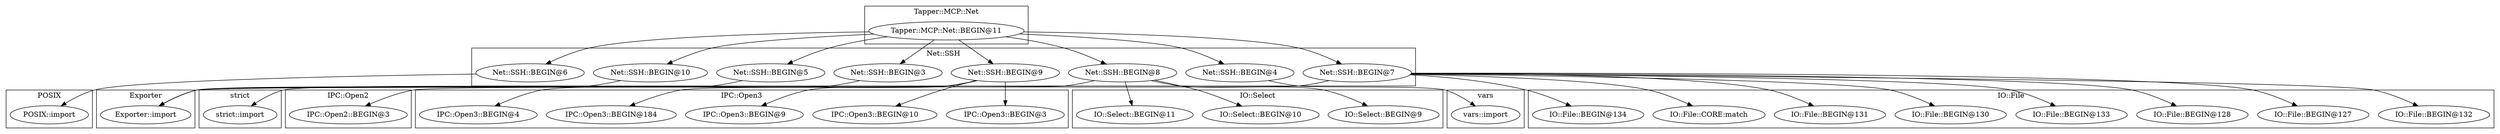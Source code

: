 digraph {
graph [overlap=false]
subgraph cluster_IPC_Open2 {
	label="IPC::Open2";
	"IPC::Open2::BEGIN@3";
}
subgraph cluster_Tapper_MCP_Net {
	label="Tapper::MCP::Net";
	"Tapper::MCP::Net::BEGIN@11";
}
subgraph cluster_Exporter {
	label="Exporter";
	"Exporter::import";
}
subgraph cluster_IO_Select {
	label="IO::Select";
	"IO::Select::BEGIN@9";
	"IO::Select::BEGIN@10";
	"IO::Select::BEGIN@11";
}
subgraph cluster_vars {
	label="vars";
	"vars::import";
}
subgraph cluster_IPC_Open3 {
	label="IPC::Open3";
	"IPC::Open3::BEGIN@9";
	"IPC::Open3::BEGIN@184";
	"IPC::Open3::BEGIN@4";
	"IPC::Open3::BEGIN@3";
	"IPC::Open3::BEGIN@10";
}
subgraph cluster_IO_File {
	label="IO::File";
	"IO::File::BEGIN@128";
	"IO::File::BEGIN@133";
	"IO::File::BEGIN@130";
	"IO::File::BEGIN@131";
	"IO::File::CORE:match";
	"IO::File::BEGIN@134";
	"IO::File::BEGIN@132";
	"IO::File::BEGIN@127";
}
subgraph cluster_Net_SSH {
	label="Net::SSH";
	"Net::SSH::BEGIN@6";
	"Net::SSH::BEGIN@10";
	"Net::SSH::BEGIN@5";
	"Net::SSH::BEGIN@3";
	"Net::SSH::BEGIN@9";
	"Net::SSH::BEGIN@8";
	"Net::SSH::BEGIN@4";
	"Net::SSH::BEGIN@7";
}
subgraph cluster_strict {
	label="strict";
	"strict::import";
}
subgraph cluster_POSIX {
	label="POSIX";
	"POSIX::import";
}
"Tapper::MCP::Net::BEGIN@11" -> "Net::SSH::BEGIN@5";
"Net::SSH::BEGIN@5" -> "Exporter::import";
"Net::SSH::BEGIN@8" -> "Exporter::import";
"Net::SSH::BEGIN@9" -> "Exporter::import";
"Net::SSH::BEGIN@7" -> "Exporter::import";
"Net::SSH::BEGIN@10" -> "Exporter::import";
"Net::SSH::BEGIN@8" -> "IO::Select::BEGIN@11";
"Net::SSH::BEGIN@7" -> "IO::File::BEGIN@131";
"Tapper::MCP::Net::BEGIN@11" -> "Net::SSH::BEGIN@8";
"Net::SSH::BEGIN@9" -> "IPC::Open3::BEGIN@9";
"Tapper::MCP::Net::BEGIN@11" -> "Net::SSH::BEGIN@9";
"Net::SSH::BEGIN@8" -> "IO::Select::BEGIN@10";
"Tapper::MCP::Net::BEGIN@11" -> "Net::SSH::BEGIN@6";
"Net::SSH::BEGIN@7" -> "IO::File::BEGIN@132";
"Tapper::MCP::Net::BEGIN@11" -> "Net::SSH::BEGIN@4";
"Tapper::MCP::Net::BEGIN@11" -> "Net::SSH::BEGIN@3";
"Net::SSH::BEGIN@4" -> "vars::import";
"Net::SSH::BEGIN@3" -> "strict::import";
"Net::SSH::BEGIN@9" -> "IPC::Open3::BEGIN@4";
"Net::SSH::BEGIN@8" -> "IO::Select::BEGIN@9";
"Net::SSH::BEGIN@9" -> "IPC::Open3::BEGIN@184";
"Tapper::MCP::Net::BEGIN@11" -> "Net::SSH::BEGIN@7";
"Net::SSH::BEGIN@7" -> "IO::File::BEGIN@134";
"Tapper::MCP::Net::BEGIN@11" -> "Net::SSH::BEGIN@10";
"Net::SSH::BEGIN@9" -> "IPC::Open2::BEGIN@3";
"Net::SSH::BEGIN@7" -> "IO::File::BEGIN@127";
"Net::SSH::BEGIN@9" -> "IPC::Open3::BEGIN@10";
"Net::SSH::BEGIN@7" -> "IO::File::BEGIN@130";
"Net::SSH::BEGIN@7" -> "IO::File::BEGIN@128";
"Net::SSH::BEGIN@6" -> "POSIX::import";
"Net::SSH::BEGIN@7" -> "IO::File::BEGIN@133";
"Net::SSH::BEGIN@7" -> "IO::File::CORE:match";
"Net::SSH::BEGIN@9" -> "IPC::Open3::BEGIN@3";
}
